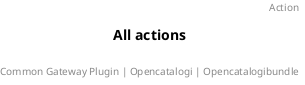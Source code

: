 @startuml
title: All actions
footer: Common Gateway Plugin | Opencatalogi | Opencatalogibundle 
header: Action

@enduml
